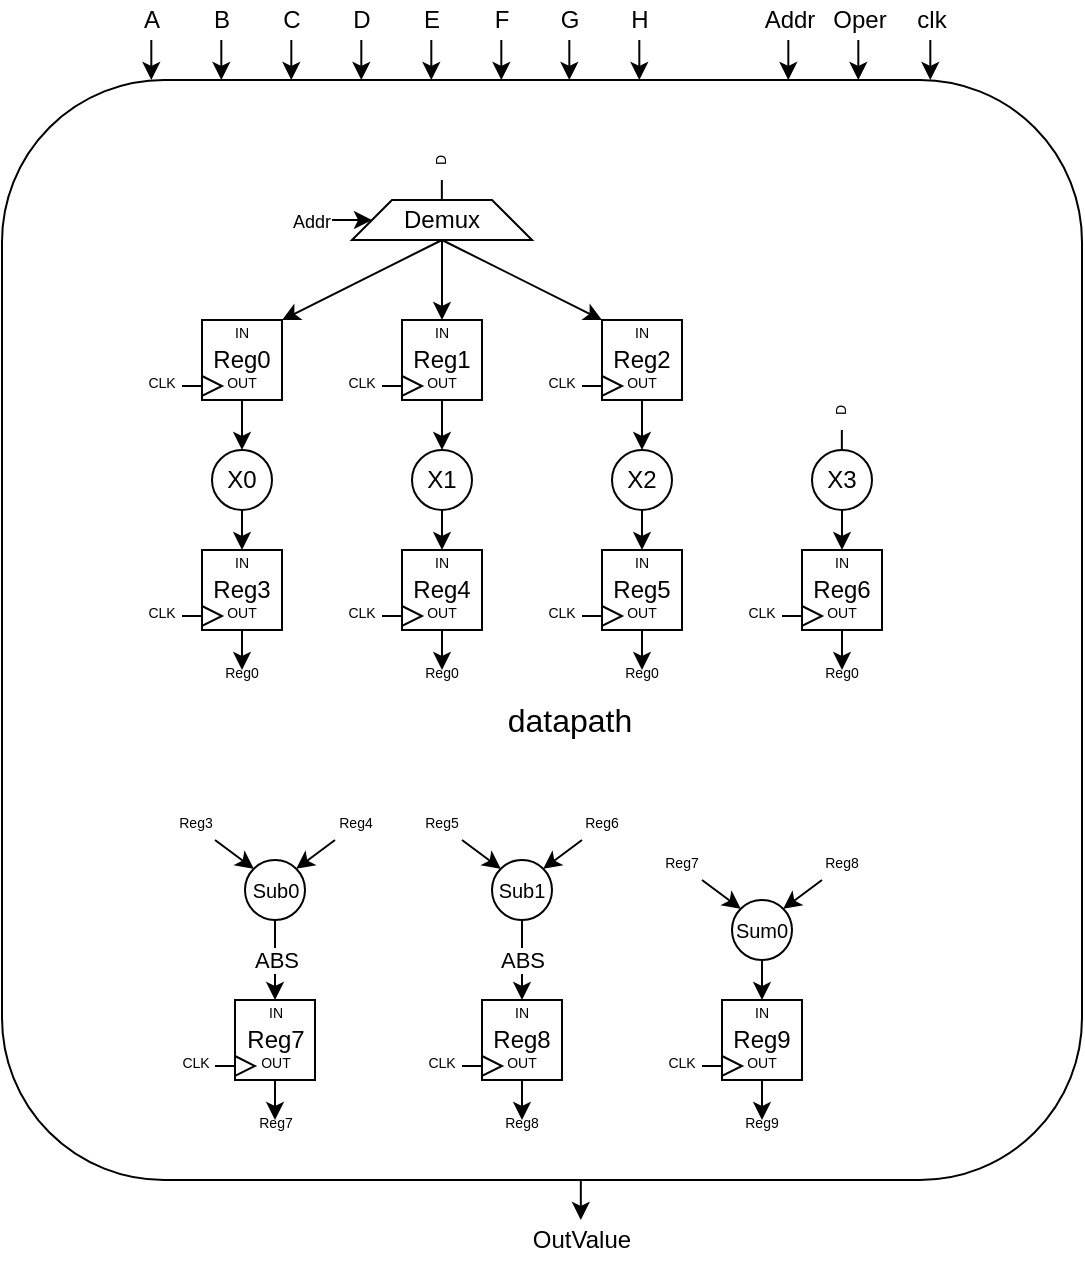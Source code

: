 <mxfile version="13.10.4" type="github"><diagram id="Kmn7hu4umwWdn_K3Q3lb" name="Page-1"><mxGraphModel dx="1312" dy="688" grid="1" gridSize="10" guides="1" tooltips="1" connect="1" arrows="1" fold="1" page="1" pageScale="1" pageWidth="827" pageHeight="1169" math="0" shadow="0"><root><mxCell id="0"/><mxCell id="1" parent="0"/><mxCell id="64BBq6a8_U4nlkFYWC1B-1" value="" style="rounded=1;whiteSpace=wrap;html=1;" vertex="1" parent="1"><mxGeometry x="150" y="150" width="540" height="550" as="geometry"/></mxCell><mxCell id="64BBq6a8_U4nlkFYWC1B-32" value="" style="endArrow=classic;html=1;exitX=0.5;exitY=1;exitDx=0;exitDy=0;" edge="1" parent="1"><mxGeometry width="50" height="50" relative="1" as="geometry"><mxPoint x="224.66" y="130" as="sourcePoint"/><mxPoint x="224.66" y="150" as="targetPoint"/></mxGeometry></mxCell><mxCell id="64BBq6a8_U4nlkFYWC1B-64" value="&lt;font style=&quot;font-size: 10px&quot;&gt;Sub0&lt;/font&gt;" style="ellipse;whiteSpace=wrap;html=1;aspect=fixed;" vertex="1" parent="1"><mxGeometry x="271.5" y="540" width="30" height="30" as="geometry"/></mxCell><mxCell id="64BBq6a8_U4nlkFYWC1B-65" value="" style="endArrow=classic;html=1;entryX=0;entryY=0;entryDx=0;entryDy=0;" edge="1" parent="1" target="64BBq6a8_U4nlkFYWC1B-64"><mxGeometry width="50" height="50" relative="1" as="geometry"><mxPoint x="256.5" y="530" as="sourcePoint"/><mxPoint x="236.5" y="450" as="targetPoint"/></mxGeometry></mxCell><mxCell id="64BBq6a8_U4nlkFYWC1B-66" value="Reg7" style="rounded=0;whiteSpace=wrap;html=1;" vertex="1" parent="1"><mxGeometry x="266.5" y="610" width="40" height="40" as="geometry"/></mxCell><mxCell id="64BBq6a8_U4nlkFYWC1B-67" value="" style="triangle;whiteSpace=wrap;html=1;" vertex="1" parent="1"><mxGeometry x="266.5" y="638" width="10" height="10" as="geometry"/></mxCell><mxCell id="64BBq6a8_U4nlkFYWC1B-68" value="" style="endArrow=none;html=1;entryX=0;entryY=0.5;entryDx=0;entryDy=0;" edge="1" parent="1" target="64BBq6a8_U4nlkFYWC1B-67"><mxGeometry width="50" height="50" relative="1" as="geometry"><mxPoint x="256.5" y="643" as="sourcePoint"/><mxPoint x="196.5" y="493" as="targetPoint"/></mxGeometry></mxCell><mxCell id="64BBq6a8_U4nlkFYWC1B-69" value="&lt;font style=&quot;font-size: 7px&quot;&gt;IN&lt;/font&gt;" style="text;html=1;strokeColor=none;fillColor=none;align=center;verticalAlign=middle;whiteSpace=wrap;rounded=0;" vertex="1" parent="1"><mxGeometry x="266.5" y="610" width="40" height="10" as="geometry"/></mxCell><mxCell id="64BBq6a8_U4nlkFYWC1B-70" value="&lt;font style=&quot;font-size: 7px&quot;&gt;OUT&lt;/font&gt;" style="text;html=1;strokeColor=none;fillColor=none;align=center;verticalAlign=middle;whiteSpace=wrap;rounded=0;" vertex="1" parent="1"><mxGeometry x="266.5" y="640" width="40" as="geometry"/></mxCell><mxCell id="64BBq6a8_U4nlkFYWC1B-71" value="ABS" style="endArrow=classic;html=1;entryX=0.5;entryY=0;entryDx=0;entryDy=0;exitX=0.5;exitY=1;exitDx=0;exitDy=0;" edge="1" parent="1" source="64BBq6a8_U4nlkFYWC1B-64"><mxGeometry width="50" height="50" relative="1" as="geometry"><mxPoint x="286.5" y="590" as="sourcePoint"/><mxPoint x="286.5" y="610" as="targetPoint"/></mxGeometry></mxCell><mxCell id="64BBq6a8_U4nlkFYWC1B-72" value="" style="endArrow=classic;html=1;exitX=0.5;exitY=1;exitDx=0;exitDy=0;" edge="1" parent="1"><mxGeometry width="50" height="50" relative="1" as="geometry"><mxPoint x="286.5" y="650" as="sourcePoint"/><mxPoint x="286.5" y="670" as="targetPoint"/></mxGeometry></mxCell><mxCell id="64BBq6a8_U4nlkFYWC1B-73" value="&lt;font style=&quot;font-size: 7px&quot;&gt;Reg7&lt;/font&gt;" style="text;html=1;strokeColor=none;fillColor=none;align=center;verticalAlign=middle;whiteSpace=wrap;rounded=0;" vertex="1" parent="1"><mxGeometry x="266.5" y="660" width="40" height="20" as="geometry"/></mxCell><mxCell id="64BBq6a8_U4nlkFYWC1B-114" value="&lt;font style=&quot;font-size: 7px&quot;&gt;CLK&lt;/font&gt;" style="text;html=1;strokeColor=none;fillColor=none;align=center;verticalAlign=middle;whiteSpace=wrap;rounded=0;" vertex="1" parent="1"><mxGeometry x="226.5" y="640" width="40" as="geometry"/></mxCell><mxCell id="64BBq6a8_U4nlkFYWC1B-117" value="" style="endArrow=classic;html=1;entryX=1;entryY=0;entryDx=0;entryDy=0;" edge="1" parent="1" target="64BBq6a8_U4nlkFYWC1B-64"><mxGeometry width="50" height="50" relative="1" as="geometry"><mxPoint x="316.5" y="530" as="sourcePoint"/><mxPoint x="361.5" y="530" as="targetPoint"/></mxGeometry></mxCell><mxCell id="64BBq6a8_U4nlkFYWC1B-119" value="A" style="text;html=1;strokeColor=none;fillColor=none;align=center;verticalAlign=middle;whiteSpace=wrap;rounded=0;" vertex="1" parent="1"><mxGeometry x="205" y="110" width="40" height="20" as="geometry"/></mxCell><mxCell id="64BBq6a8_U4nlkFYWC1B-120" value="" style="endArrow=classic;html=1;exitX=0.5;exitY=1;exitDx=0;exitDy=0;" edge="1" parent="1"><mxGeometry width="50" height="50" relative="1" as="geometry"><mxPoint x="259.66" y="130.0" as="sourcePoint"/><mxPoint x="259.66" y="150.0" as="targetPoint"/></mxGeometry></mxCell><mxCell id="64BBq6a8_U4nlkFYWC1B-121" value="B" style="text;html=1;strokeColor=none;fillColor=none;align=center;verticalAlign=middle;whiteSpace=wrap;rounded=0;" vertex="1" parent="1"><mxGeometry x="240" y="110" width="40" height="20" as="geometry"/></mxCell><mxCell id="64BBq6a8_U4nlkFYWC1B-122" value="" style="endArrow=classic;html=1;exitX=0.5;exitY=1;exitDx=0;exitDy=0;" edge="1" parent="1"><mxGeometry width="50" height="50" relative="1" as="geometry"><mxPoint x="294.66" y="130.0" as="sourcePoint"/><mxPoint x="294.66" y="150.0" as="targetPoint"/></mxGeometry></mxCell><mxCell id="64BBq6a8_U4nlkFYWC1B-123" value="C" style="text;html=1;strokeColor=none;fillColor=none;align=center;verticalAlign=middle;whiteSpace=wrap;rounded=0;" vertex="1" parent="1"><mxGeometry x="275" y="110" width="40" height="20" as="geometry"/></mxCell><mxCell id="64BBq6a8_U4nlkFYWC1B-124" value="" style="endArrow=classic;html=1;exitX=0.5;exitY=1;exitDx=0;exitDy=0;" edge="1" parent="1"><mxGeometry width="50" height="50" relative="1" as="geometry"><mxPoint x="329.66" y="130.0" as="sourcePoint"/><mxPoint x="329.66" y="150.0" as="targetPoint"/></mxGeometry></mxCell><mxCell id="64BBq6a8_U4nlkFYWC1B-125" value="D" style="text;html=1;strokeColor=none;fillColor=none;align=center;verticalAlign=middle;whiteSpace=wrap;rounded=0;" vertex="1" parent="1"><mxGeometry x="310" y="110" width="40" height="20" as="geometry"/></mxCell><mxCell id="64BBq6a8_U4nlkFYWC1B-126" value="" style="endArrow=classic;html=1;exitX=0.5;exitY=1;exitDx=0;exitDy=0;" edge="1" parent="1"><mxGeometry width="50" height="50" relative="1" as="geometry"><mxPoint x="364.66" y="130.0" as="sourcePoint"/><mxPoint x="364.66" y="150.0" as="targetPoint"/></mxGeometry></mxCell><mxCell id="64BBq6a8_U4nlkFYWC1B-127" value="E" style="text;html=1;strokeColor=none;fillColor=none;align=center;verticalAlign=middle;whiteSpace=wrap;rounded=0;" vertex="1" parent="1"><mxGeometry x="345" y="110" width="40" height="20" as="geometry"/></mxCell><mxCell id="64BBq6a8_U4nlkFYWC1B-128" value="" style="endArrow=classic;html=1;exitX=0.5;exitY=1;exitDx=0;exitDy=0;" edge="1" parent="1"><mxGeometry width="50" height="50" relative="1" as="geometry"><mxPoint x="399.66" y="130.0" as="sourcePoint"/><mxPoint x="399.66" y="150.0" as="targetPoint"/></mxGeometry></mxCell><mxCell id="64BBq6a8_U4nlkFYWC1B-129" value="F" style="text;html=1;strokeColor=none;fillColor=none;align=center;verticalAlign=middle;whiteSpace=wrap;rounded=0;" vertex="1" parent="1"><mxGeometry x="380" y="110" width="40" height="20" as="geometry"/></mxCell><mxCell id="64BBq6a8_U4nlkFYWC1B-130" value="" style="endArrow=classic;html=1;exitX=0.5;exitY=1;exitDx=0;exitDy=0;" edge="1" parent="1"><mxGeometry width="50" height="50" relative="1" as="geometry"><mxPoint x="543.16" y="130.0" as="sourcePoint"/><mxPoint x="543.16" y="150.0" as="targetPoint"/></mxGeometry></mxCell><mxCell id="64BBq6a8_U4nlkFYWC1B-131" value="Addr" style="text;html=1;strokeColor=none;fillColor=none;align=center;verticalAlign=middle;whiteSpace=wrap;rounded=0;" vertex="1" parent="1"><mxGeometry x="523.5" y="110" width="40" height="20" as="geometry"/></mxCell><mxCell id="64BBq6a8_U4nlkFYWC1B-132" value="" style="endArrow=classic;html=1;exitX=0.5;exitY=1;exitDx=0;exitDy=0;" edge="1" parent="1"><mxGeometry width="50" height="50" relative="1" as="geometry"><mxPoint x="578.16" y="130.0" as="sourcePoint"/><mxPoint x="578.16" y="150.0" as="targetPoint"/></mxGeometry></mxCell><mxCell id="64BBq6a8_U4nlkFYWC1B-133" value="Oper" style="text;html=1;strokeColor=none;fillColor=none;align=center;verticalAlign=middle;whiteSpace=wrap;rounded=0;" vertex="1" parent="1"><mxGeometry x="558.5" y="110" width="40" height="20" as="geometry"/></mxCell><mxCell id="64BBq6a8_U4nlkFYWC1B-134" value="" style="endArrow=classic;html=1;exitX=0.5;exitY=1;exitDx=0;exitDy=0;" edge="1" parent="1"><mxGeometry width="50" height="50" relative="1" as="geometry"><mxPoint x="614.16" y="130.0" as="sourcePoint"/><mxPoint x="614.16" y="150.0" as="targetPoint"/></mxGeometry></mxCell><mxCell id="64BBq6a8_U4nlkFYWC1B-135" value="clk" style="text;html=1;strokeColor=none;fillColor=none;align=center;verticalAlign=middle;whiteSpace=wrap;rounded=0;" vertex="1" parent="1"><mxGeometry x="594.5" y="110" width="40" height="20" as="geometry"/></mxCell><mxCell id="64BBq6a8_U4nlkFYWC1B-137" value="&lt;font style=&quot;font-size: 16px&quot;&gt;datapath&lt;/font&gt;" style="text;html=1;strokeColor=none;fillColor=none;align=center;verticalAlign=middle;whiteSpace=wrap;rounded=0;" vertex="1" parent="1"><mxGeometry x="414" y="460" width="40" height="20" as="geometry"/></mxCell><mxCell id="64BBq6a8_U4nlkFYWC1B-139" value="&lt;font style=&quot;font-size: 7px&quot;&gt;Reg3&lt;/font&gt;" style="text;html=1;strokeColor=none;fillColor=none;align=center;verticalAlign=middle;whiteSpace=wrap;rounded=0;rotation=0;" vertex="1" parent="1"><mxGeometry x="226.5" y="510" width="40" height="20" as="geometry"/></mxCell><mxCell id="64BBq6a8_U4nlkFYWC1B-140" value="&lt;font style=&quot;font-size: 7px&quot;&gt;Reg4&lt;/font&gt;" style="text;html=1;strokeColor=none;fillColor=none;align=center;verticalAlign=middle;whiteSpace=wrap;rounded=0;rotation=0;" vertex="1" parent="1"><mxGeometry x="306.5" y="510" width="40" height="20" as="geometry"/></mxCell><mxCell id="64BBq6a8_U4nlkFYWC1B-141" value="" style="endArrow=classic;html=1;exitX=0.5;exitY=1;exitDx=0;exitDy=0;" edge="1" parent="1"><mxGeometry width="50" height="50" relative="1" as="geometry"><mxPoint x="433.66" y="130" as="sourcePoint"/><mxPoint x="433.66" y="150" as="targetPoint"/></mxGeometry></mxCell><mxCell id="64BBq6a8_U4nlkFYWC1B-142" value="G" style="text;html=1;strokeColor=none;fillColor=none;align=center;verticalAlign=middle;whiteSpace=wrap;rounded=0;" vertex="1" parent="1"><mxGeometry x="414" y="110" width="40" height="20" as="geometry"/></mxCell><mxCell id="64BBq6a8_U4nlkFYWC1B-143" value="" style="endArrow=classic;html=1;exitX=0.5;exitY=1;exitDx=0;exitDy=0;" edge="1" parent="1"><mxGeometry width="50" height="50" relative="1" as="geometry"><mxPoint x="468.66" y="130" as="sourcePoint"/><mxPoint x="468.66" y="150" as="targetPoint"/></mxGeometry></mxCell><mxCell id="64BBq6a8_U4nlkFYWC1B-144" value="H" style="text;html=1;strokeColor=none;fillColor=none;align=center;verticalAlign=middle;whiteSpace=wrap;rounded=0;" vertex="1" parent="1"><mxGeometry x="449" y="110" width="40" height="20" as="geometry"/></mxCell><mxCell id="64BBq6a8_U4nlkFYWC1B-548" value="" style="endArrow=classic;html=1;exitX=0.5;exitY=1;exitDx=0;exitDy=0;" edge="1" parent="1"><mxGeometry width="50" height="50" relative="1" as="geometry"><mxPoint x="439.41" y="700" as="sourcePoint"/><mxPoint x="439.41" y="720" as="targetPoint"/></mxGeometry></mxCell><mxCell id="64BBq6a8_U4nlkFYWC1B-549" value="OutValue" style="text;html=1;strokeColor=none;fillColor=none;align=center;verticalAlign=middle;whiteSpace=wrap;rounded=0;" vertex="1" parent="1"><mxGeometry x="420" y="720" width="40" height="20" as="geometry"/></mxCell><mxCell id="64BBq6a8_U4nlkFYWC1B-625" value="X2" style="ellipse;whiteSpace=wrap;html=1;aspect=fixed;" vertex="1" parent="1"><mxGeometry x="455" y="335" width="30" height="30" as="geometry"/></mxCell><mxCell id="64BBq6a8_U4nlkFYWC1B-626" value="Reg5" style="rounded=0;whiteSpace=wrap;html=1;" vertex="1" parent="1"><mxGeometry x="450" y="385" width="40" height="40" as="geometry"/></mxCell><mxCell id="64BBq6a8_U4nlkFYWC1B-627" value="" style="triangle;whiteSpace=wrap;html=1;" vertex="1" parent="1"><mxGeometry x="450" y="413" width="10" height="10" as="geometry"/></mxCell><mxCell id="64BBq6a8_U4nlkFYWC1B-628" value="" style="endArrow=none;html=1;entryX=0;entryY=0.5;entryDx=0;entryDy=0;" edge="1" parent="1" target="64BBq6a8_U4nlkFYWC1B-627"><mxGeometry width="50" height="50" relative="1" as="geometry"><mxPoint x="440" y="418.0" as="sourcePoint"/><mxPoint x="380" y="268" as="targetPoint"/></mxGeometry></mxCell><mxCell id="64BBq6a8_U4nlkFYWC1B-629" value="&lt;font style=&quot;font-size: 7px&quot;&gt;IN&lt;/font&gt;" style="text;html=1;strokeColor=none;fillColor=none;align=center;verticalAlign=middle;whiteSpace=wrap;rounded=0;" vertex="1" parent="1"><mxGeometry x="450" y="385" width="40" height="10" as="geometry"/></mxCell><mxCell id="64BBq6a8_U4nlkFYWC1B-630" value="&lt;font style=&quot;font-size: 7px&quot;&gt;OUT&lt;/font&gt;" style="text;html=1;strokeColor=none;fillColor=none;align=center;verticalAlign=middle;whiteSpace=wrap;rounded=0;" vertex="1" parent="1"><mxGeometry x="450" y="415" width="40" as="geometry"/></mxCell><mxCell id="64BBq6a8_U4nlkFYWC1B-631" value="" style="endArrow=classic;html=1;entryX=0.5;entryY=0;entryDx=0;entryDy=0;" edge="1" parent="1"><mxGeometry width="50" height="50" relative="1" as="geometry"><mxPoint x="470" y="365" as="sourcePoint"/><mxPoint x="470" y="385" as="targetPoint"/></mxGeometry></mxCell><mxCell id="64BBq6a8_U4nlkFYWC1B-632" value="" style="endArrow=classic;html=1;exitX=0.5;exitY=1;exitDx=0;exitDy=0;" edge="1" parent="1"><mxGeometry width="50" height="50" relative="1" as="geometry"><mxPoint x="470" y="425" as="sourcePoint"/><mxPoint x="470" y="445" as="targetPoint"/></mxGeometry></mxCell><mxCell id="64BBq6a8_U4nlkFYWC1B-633" value="&lt;font style=&quot;font-size: 7px&quot;&gt;Reg0&lt;/font&gt;" style="text;html=1;strokeColor=none;fillColor=none;align=center;verticalAlign=middle;whiteSpace=wrap;rounded=0;" vertex="1" parent="1"><mxGeometry x="450" y="435" width="40" height="20" as="geometry"/></mxCell><mxCell id="64BBq6a8_U4nlkFYWC1B-634" value="&lt;font style=&quot;font-size: 7px&quot;&gt;CLK&lt;/font&gt;" style="text;html=1;strokeColor=none;fillColor=none;align=center;verticalAlign=middle;whiteSpace=wrap;rounded=0;" vertex="1" parent="1"><mxGeometry x="410" y="415" width="40" as="geometry"/></mxCell><mxCell id="64BBq6a8_U4nlkFYWC1B-635" value="Reg2" style="rounded=0;whiteSpace=wrap;html=1;" vertex="1" parent="1"><mxGeometry x="450" y="270" width="40" height="40" as="geometry"/></mxCell><mxCell id="64BBq6a8_U4nlkFYWC1B-636" value="" style="triangle;whiteSpace=wrap;html=1;" vertex="1" parent="1"><mxGeometry x="450" y="298" width="10" height="10" as="geometry"/></mxCell><mxCell id="64BBq6a8_U4nlkFYWC1B-637" value="" style="endArrow=none;html=1;entryX=0;entryY=0.5;entryDx=0;entryDy=0;" edge="1" parent="1" target="64BBq6a8_U4nlkFYWC1B-636"><mxGeometry width="50" height="50" relative="1" as="geometry"><mxPoint x="440" y="303.0" as="sourcePoint"/><mxPoint x="380" y="153" as="targetPoint"/></mxGeometry></mxCell><mxCell id="64BBq6a8_U4nlkFYWC1B-638" value="&lt;font style=&quot;font-size: 7px&quot;&gt;IN&lt;/font&gt;" style="text;html=1;strokeColor=none;fillColor=none;align=center;verticalAlign=middle;whiteSpace=wrap;rounded=0;" vertex="1" parent="1"><mxGeometry x="450" y="270" width="40" height="10" as="geometry"/></mxCell><mxCell id="64BBq6a8_U4nlkFYWC1B-639" value="&lt;font style=&quot;font-size: 7px&quot;&gt;OUT&lt;/font&gt;" style="text;html=1;strokeColor=none;fillColor=none;align=center;verticalAlign=middle;whiteSpace=wrap;rounded=0;" vertex="1" parent="1"><mxGeometry x="450" y="300" width="40" as="geometry"/></mxCell><mxCell id="64BBq6a8_U4nlkFYWC1B-640" value="&lt;font style=&quot;font-size: 7px&quot;&gt;CLK&lt;/font&gt;" style="text;html=1;strokeColor=none;fillColor=none;align=center;verticalAlign=middle;whiteSpace=wrap;rounded=0;" vertex="1" parent="1"><mxGeometry x="410" y="300" width="40" as="geometry"/></mxCell><mxCell id="64BBq6a8_U4nlkFYWC1B-641" value="" style="endArrow=classic;html=1;exitX=0.5;exitY=1;exitDx=0;exitDy=0;entryX=0.5;entryY=0;entryDx=0;entryDy=0;" edge="1" parent="1" source="64BBq6a8_U4nlkFYWC1B-635" target="64BBq6a8_U4nlkFYWC1B-625"><mxGeometry width="50" height="50" relative="1" as="geometry"><mxPoint x="475.23" y="305" as="sourcePoint"/><mxPoint x="471.5" y="315" as="targetPoint"/></mxGeometry></mxCell><mxCell id="64BBq6a8_U4nlkFYWC1B-642" value="" style="group" vertex="1" connectable="0" parent="1"><mxGeometry x="285" y="170" width="130" height="60" as="geometry"/></mxCell><mxCell id="64BBq6a8_U4nlkFYWC1B-643" value="" style="shape=trapezoid;perimeter=trapezoidPerimeter;whiteSpace=wrap;html=1;fixedSize=1;rotation=0;" vertex="1" parent="64BBq6a8_U4nlkFYWC1B-642"><mxGeometry x="40" y="40" width="90" height="20" as="geometry"/></mxCell><mxCell id="64BBq6a8_U4nlkFYWC1B-644" value="" style="endArrow=none;html=1;" edge="1" parent="64BBq6a8_U4nlkFYWC1B-642"><mxGeometry width="50" height="50" relative="1" as="geometry"><mxPoint x="84.93" y="40" as="sourcePoint"/><mxPoint x="84.93" y="30" as="targetPoint"/><Array as="points"><mxPoint x="84.93" y="30"/></Array></mxGeometry></mxCell><mxCell id="64BBq6a8_U4nlkFYWC1B-645" value="&lt;font style=&quot;font-size: 7px&quot;&gt;D&lt;/font&gt;" style="text;html=1;strokeColor=none;fillColor=none;align=center;verticalAlign=middle;whiteSpace=wrap;rounded=0;rotation=-90;" vertex="1" parent="64BBq6a8_U4nlkFYWC1B-642"><mxGeometry x="63" y="10" width="40" height="20" as="geometry"/></mxCell><mxCell id="64BBq6a8_U4nlkFYWC1B-646" value="" style="endArrow=classic;html=1;entryX=0;entryY=0.5;entryDx=0;entryDy=0;" edge="1" parent="64BBq6a8_U4nlkFYWC1B-642" target="64BBq6a8_U4nlkFYWC1B-643"><mxGeometry width="50" height="50" relative="1" as="geometry"><mxPoint x="30" y="50" as="sourcePoint"/><mxPoint x="110" y="20" as="targetPoint"/></mxGeometry></mxCell><mxCell id="64BBq6a8_U4nlkFYWC1B-647" value="&lt;font style=&quot;font-size: 9px&quot;&gt;Addr&lt;/font&gt;" style="text;html=1;strokeColor=none;fillColor=none;align=center;verticalAlign=middle;whiteSpace=wrap;rounded=0;" vertex="1" parent="64BBq6a8_U4nlkFYWC1B-642"><mxGeometry y="40" width="40" height="20" as="geometry"/></mxCell><mxCell id="64BBq6a8_U4nlkFYWC1B-648" value="Demux" style="text;html=1;strokeColor=none;fillColor=none;align=center;verticalAlign=middle;whiteSpace=wrap;rounded=0;" vertex="1" parent="64BBq6a8_U4nlkFYWC1B-642"><mxGeometry x="65" y="40" width="40" height="20" as="geometry"/></mxCell><mxCell id="64BBq6a8_U4nlkFYWC1B-649" value="" style="endArrow=classic;html=1;exitX=0.5;exitY=1;exitDx=0;exitDy=0;entryX=1;entryY=0;entryDx=0;entryDy=0;" edge="1" parent="1" source="64BBq6a8_U4nlkFYWC1B-643" target="64BBq6a8_U4nlkFYWC1B-682"><mxGeometry width="50" height="50" relative="1" as="geometry"><mxPoint x="435" y="280" as="sourcePoint"/><mxPoint x="197.5" y="285.0" as="targetPoint"/></mxGeometry></mxCell><mxCell id="64BBq6a8_U4nlkFYWC1B-650" value="" style="endArrow=classic;html=1;exitX=0.5;exitY=1;exitDx=0;exitDy=0;entryX=0.5;entryY=0;entryDx=0;entryDy=0;" edge="1" parent="1" source="64BBq6a8_U4nlkFYWC1B-648" target="64BBq6a8_U4nlkFYWC1B-665"><mxGeometry width="50" height="50" relative="1" as="geometry"><mxPoint x="435" y="360" as="sourcePoint"/><mxPoint x="332.5" y="285.0" as="targetPoint"/></mxGeometry></mxCell><mxCell id="64BBq6a8_U4nlkFYWC1B-651" value="" style="endArrow=classic;html=1;exitX=0.5;exitY=1;exitDx=0;exitDy=0;entryX=0;entryY=0;entryDx=0;entryDy=0;" edge="1" parent="1" source="64BBq6a8_U4nlkFYWC1B-648" target="64BBq6a8_U4nlkFYWC1B-638"><mxGeometry width="50" height="50" relative="1" as="geometry"><mxPoint x="390" y="240" as="sourcePoint"/><mxPoint x="417.5" y="295" as="targetPoint"/></mxGeometry></mxCell><mxCell id="64BBq6a8_U4nlkFYWC1B-652" value="X1" style="ellipse;whiteSpace=wrap;html=1;aspect=fixed;" vertex="1" parent="1"><mxGeometry x="355" y="335" width="30" height="30" as="geometry"/></mxCell><mxCell id="64BBq6a8_U4nlkFYWC1B-653" value="Reg4" style="rounded=0;whiteSpace=wrap;html=1;" vertex="1" parent="1"><mxGeometry x="350" y="385" width="40" height="40" as="geometry"/></mxCell><mxCell id="64BBq6a8_U4nlkFYWC1B-654" value="" style="triangle;whiteSpace=wrap;html=1;" vertex="1" parent="1"><mxGeometry x="350" y="413" width="10" height="10" as="geometry"/></mxCell><mxCell id="64BBq6a8_U4nlkFYWC1B-655" value="" style="endArrow=none;html=1;entryX=0;entryY=0.5;entryDx=0;entryDy=0;" edge="1" parent="1" target="64BBq6a8_U4nlkFYWC1B-654"><mxGeometry width="50" height="50" relative="1" as="geometry"><mxPoint x="340" y="418.0" as="sourcePoint"/><mxPoint x="280" y="268" as="targetPoint"/></mxGeometry></mxCell><mxCell id="64BBq6a8_U4nlkFYWC1B-656" value="&lt;font style=&quot;font-size: 7px&quot;&gt;IN&lt;/font&gt;" style="text;html=1;strokeColor=none;fillColor=none;align=center;verticalAlign=middle;whiteSpace=wrap;rounded=0;" vertex="1" parent="1"><mxGeometry x="350" y="385" width="40" height="10" as="geometry"/></mxCell><mxCell id="64BBq6a8_U4nlkFYWC1B-657" value="&lt;font style=&quot;font-size: 7px&quot;&gt;OUT&lt;/font&gt;" style="text;html=1;strokeColor=none;fillColor=none;align=center;verticalAlign=middle;whiteSpace=wrap;rounded=0;" vertex="1" parent="1"><mxGeometry x="350" y="415" width="40" as="geometry"/></mxCell><mxCell id="64BBq6a8_U4nlkFYWC1B-658" value="" style="endArrow=classic;html=1;entryX=0.5;entryY=0;entryDx=0;entryDy=0;" edge="1" parent="1"><mxGeometry width="50" height="50" relative="1" as="geometry"><mxPoint x="370" y="365.0" as="sourcePoint"/><mxPoint x="370" y="385.0" as="targetPoint"/></mxGeometry></mxCell><mxCell id="64BBq6a8_U4nlkFYWC1B-659" value="" style="endArrow=classic;html=1;exitX=0.5;exitY=1;exitDx=0;exitDy=0;" edge="1" parent="1"><mxGeometry width="50" height="50" relative="1" as="geometry"><mxPoint x="370" y="425" as="sourcePoint"/><mxPoint x="370" y="445" as="targetPoint"/></mxGeometry></mxCell><mxCell id="64BBq6a8_U4nlkFYWC1B-660" value="&lt;font style=&quot;font-size: 7px&quot;&gt;Reg0&lt;/font&gt;" style="text;html=1;strokeColor=none;fillColor=none;align=center;verticalAlign=middle;whiteSpace=wrap;rounded=0;" vertex="1" parent="1"><mxGeometry x="350" y="435" width="40" height="20" as="geometry"/></mxCell><mxCell id="64BBq6a8_U4nlkFYWC1B-661" value="&lt;font style=&quot;font-size: 7px&quot;&gt;CLK&lt;/font&gt;" style="text;html=1;strokeColor=none;fillColor=none;align=center;verticalAlign=middle;whiteSpace=wrap;rounded=0;" vertex="1" parent="1"><mxGeometry x="310" y="415" width="40" as="geometry"/></mxCell><mxCell id="64BBq6a8_U4nlkFYWC1B-662" value="Reg1" style="rounded=0;whiteSpace=wrap;html=1;" vertex="1" parent="1"><mxGeometry x="350" y="270" width="40" height="40" as="geometry"/></mxCell><mxCell id="64BBq6a8_U4nlkFYWC1B-663" value="" style="triangle;whiteSpace=wrap;html=1;" vertex="1" parent="1"><mxGeometry x="350" y="298" width="10" height="10" as="geometry"/></mxCell><mxCell id="64BBq6a8_U4nlkFYWC1B-664" value="" style="endArrow=none;html=1;entryX=0;entryY=0.5;entryDx=0;entryDy=0;" edge="1" parent="1" target="64BBq6a8_U4nlkFYWC1B-663"><mxGeometry width="50" height="50" relative="1" as="geometry"><mxPoint x="340" y="303.0" as="sourcePoint"/><mxPoint x="280" y="153" as="targetPoint"/></mxGeometry></mxCell><mxCell id="64BBq6a8_U4nlkFYWC1B-665" value="&lt;font style=&quot;font-size: 7px&quot;&gt;IN&lt;/font&gt;" style="text;html=1;strokeColor=none;fillColor=none;align=center;verticalAlign=middle;whiteSpace=wrap;rounded=0;" vertex="1" parent="1"><mxGeometry x="350" y="270" width="40" height="10" as="geometry"/></mxCell><mxCell id="64BBq6a8_U4nlkFYWC1B-666" value="&lt;font style=&quot;font-size: 7px&quot;&gt;OUT&lt;/font&gt;" style="text;html=1;strokeColor=none;fillColor=none;align=center;verticalAlign=middle;whiteSpace=wrap;rounded=0;" vertex="1" parent="1"><mxGeometry x="350" y="300" width="40" as="geometry"/></mxCell><mxCell id="64BBq6a8_U4nlkFYWC1B-667" value="&lt;font style=&quot;font-size: 7px&quot;&gt;CLK&lt;/font&gt;" style="text;html=1;strokeColor=none;fillColor=none;align=center;verticalAlign=middle;whiteSpace=wrap;rounded=0;" vertex="1" parent="1"><mxGeometry x="310" y="300" width="40" as="geometry"/></mxCell><mxCell id="64BBq6a8_U4nlkFYWC1B-668" value="" style="endArrow=classic;html=1;exitX=0.5;exitY=1;exitDx=0;exitDy=0;entryX=0.5;entryY=0;entryDx=0;entryDy=0;" edge="1" parent="1" source="64BBq6a8_U4nlkFYWC1B-662" target="64BBq6a8_U4nlkFYWC1B-652"><mxGeometry width="50" height="50" relative="1" as="geometry"><mxPoint x="375.23" y="305" as="sourcePoint"/><mxPoint x="371.5" y="315" as="targetPoint"/></mxGeometry></mxCell><mxCell id="64BBq6a8_U4nlkFYWC1B-669" value="X0" style="ellipse;whiteSpace=wrap;html=1;aspect=fixed;" vertex="1" parent="1"><mxGeometry x="255" y="335" width="30" height="30" as="geometry"/></mxCell><mxCell id="64BBq6a8_U4nlkFYWC1B-670" value="Reg3" style="rounded=0;whiteSpace=wrap;html=1;" vertex="1" parent="1"><mxGeometry x="250" y="385" width="40" height="40" as="geometry"/></mxCell><mxCell id="64BBq6a8_U4nlkFYWC1B-671" value="" style="triangle;whiteSpace=wrap;html=1;" vertex="1" parent="1"><mxGeometry x="250" y="413" width="10" height="10" as="geometry"/></mxCell><mxCell id="64BBq6a8_U4nlkFYWC1B-672" value="" style="endArrow=none;html=1;entryX=0;entryY=0.5;entryDx=0;entryDy=0;" edge="1" parent="1" target="64BBq6a8_U4nlkFYWC1B-671"><mxGeometry width="50" height="50" relative="1" as="geometry"><mxPoint x="240" y="418.0" as="sourcePoint"/><mxPoint x="180" y="268" as="targetPoint"/></mxGeometry></mxCell><mxCell id="64BBq6a8_U4nlkFYWC1B-673" value="&lt;font style=&quot;font-size: 7px&quot;&gt;IN&lt;/font&gt;" style="text;html=1;strokeColor=none;fillColor=none;align=center;verticalAlign=middle;whiteSpace=wrap;rounded=0;" vertex="1" parent="1"><mxGeometry x="250" y="385" width="40" height="10" as="geometry"/></mxCell><mxCell id="64BBq6a8_U4nlkFYWC1B-674" value="&lt;font style=&quot;font-size: 7px&quot;&gt;OUT&lt;/font&gt;" style="text;html=1;strokeColor=none;fillColor=none;align=center;verticalAlign=middle;whiteSpace=wrap;rounded=0;" vertex="1" parent="1"><mxGeometry x="250" y="415" width="40" as="geometry"/></mxCell><mxCell id="64BBq6a8_U4nlkFYWC1B-675" value="" style="endArrow=classic;html=1;entryX=0.5;entryY=0;entryDx=0;entryDy=0;" edge="1" parent="1"><mxGeometry width="50" height="50" relative="1" as="geometry"><mxPoint x="270" y="365.0" as="sourcePoint"/><mxPoint x="270" y="385.0" as="targetPoint"/></mxGeometry></mxCell><mxCell id="64BBq6a8_U4nlkFYWC1B-676" value="" style="endArrow=classic;html=1;exitX=0.5;exitY=1;exitDx=0;exitDy=0;" edge="1" parent="1"><mxGeometry width="50" height="50" relative="1" as="geometry"><mxPoint x="270" y="425" as="sourcePoint"/><mxPoint x="270" y="445" as="targetPoint"/></mxGeometry></mxCell><mxCell id="64BBq6a8_U4nlkFYWC1B-677" value="&lt;font style=&quot;font-size: 7px&quot;&gt;Reg0&lt;/font&gt;" style="text;html=1;strokeColor=none;fillColor=none;align=center;verticalAlign=middle;whiteSpace=wrap;rounded=0;" vertex="1" parent="1"><mxGeometry x="250" y="435" width="40" height="20" as="geometry"/></mxCell><mxCell id="64BBq6a8_U4nlkFYWC1B-678" value="&lt;font style=&quot;font-size: 7px&quot;&gt;CLK&lt;/font&gt;" style="text;html=1;strokeColor=none;fillColor=none;align=center;verticalAlign=middle;whiteSpace=wrap;rounded=0;" vertex="1" parent="1"><mxGeometry x="210" y="415" width="40" as="geometry"/></mxCell><mxCell id="64BBq6a8_U4nlkFYWC1B-679" value="Reg0" style="rounded=0;whiteSpace=wrap;html=1;" vertex="1" parent="1"><mxGeometry x="250" y="270" width="40" height="40" as="geometry"/></mxCell><mxCell id="64BBq6a8_U4nlkFYWC1B-680" value="" style="triangle;whiteSpace=wrap;html=1;" vertex="1" parent="1"><mxGeometry x="250" y="298" width="10" height="10" as="geometry"/></mxCell><mxCell id="64BBq6a8_U4nlkFYWC1B-681" value="" style="endArrow=none;html=1;entryX=0;entryY=0.5;entryDx=0;entryDy=0;" edge="1" parent="1" target="64BBq6a8_U4nlkFYWC1B-680"><mxGeometry width="50" height="50" relative="1" as="geometry"><mxPoint x="240" y="303.0" as="sourcePoint"/><mxPoint x="180" y="153" as="targetPoint"/></mxGeometry></mxCell><mxCell id="64BBq6a8_U4nlkFYWC1B-682" value="&lt;font style=&quot;font-size: 7px&quot;&gt;IN&lt;/font&gt;" style="text;html=1;strokeColor=none;fillColor=none;align=center;verticalAlign=middle;whiteSpace=wrap;rounded=0;" vertex="1" parent="1"><mxGeometry x="250" y="270" width="40" height="10" as="geometry"/></mxCell><mxCell id="64BBq6a8_U4nlkFYWC1B-683" value="&lt;font style=&quot;font-size: 7px&quot;&gt;OUT&lt;/font&gt;" style="text;html=1;strokeColor=none;fillColor=none;align=center;verticalAlign=middle;whiteSpace=wrap;rounded=0;" vertex="1" parent="1"><mxGeometry x="250" y="300" width="40" as="geometry"/></mxCell><mxCell id="64BBq6a8_U4nlkFYWC1B-684" value="&lt;font style=&quot;font-size: 7px&quot;&gt;CLK&lt;/font&gt;" style="text;html=1;strokeColor=none;fillColor=none;align=center;verticalAlign=middle;whiteSpace=wrap;rounded=0;" vertex="1" parent="1"><mxGeometry x="210" y="300" width="40" as="geometry"/></mxCell><mxCell id="64BBq6a8_U4nlkFYWC1B-685" value="" style="endArrow=classic;html=1;exitX=0.5;exitY=1;exitDx=0;exitDy=0;entryX=0.5;entryY=0;entryDx=0;entryDy=0;" edge="1" parent="1" source="64BBq6a8_U4nlkFYWC1B-679" target="64BBq6a8_U4nlkFYWC1B-669"><mxGeometry width="50" height="50" relative="1" as="geometry"><mxPoint x="275.23" y="305" as="sourcePoint"/><mxPoint x="271.5" y="315" as="targetPoint"/></mxGeometry></mxCell><mxCell id="64BBq6a8_U4nlkFYWC1B-686" value="X3" style="ellipse;whiteSpace=wrap;html=1;aspect=fixed;" vertex="1" parent="1"><mxGeometry x="555" y="335" width="30" height="30" as="geometry"/></mxCell><mxCell id="64BBq6a8_U4nlkFYWC1B-687" value="Reg6" style="rounded=0;whiteSpace=wrap;html=1;" vertex="1" parent="1"><mxGeometry x="550" y="385" width="40" height="40" as="geometry"/></mxCell><mxCell id="64BBq6a8_U4nlkFYWC1B-688" value="" style="triangle;whiteSpace=wrap;html=1;" vertex="1" parent="1"><mxGeometry x="550" y="413" width="10" height="10" as="geometry"/></mxCell><mxCell id="64BBq6a8_U4nlkFYWC1B-689" value="" style="endArrow=none;html=1;entryX=0;entryY=0.5;entryDx=0;entryDy=0;" edge="1" parent="1" target="64BBq6a8_U4nlkFYWC1B-688"><mxGeometry width="50" height="50" relative="1" as="geometry"><mxPoint x="540" y="418.0" as="sourcePoint"/><mxPoint x="480" y="268" as="targetPoint"/></mxGeometry></mxCell><mxCell id="64BBq6a8_U4nlkFYWC1B-690" value="&lt;font style=&quot;font-size: 7px&quot;&gt;IN&lt;/font&gt;" style="text;html=1;strokeColor=none;fillColor=none;align=center;verticalAlign=middle;whiteSpace=wrap;rounded=0;" vertex="1" parent="1"><mxGeometry x="550" y="385" width="40" height="10" as="geometry"/></mxCell><mxCell id="64BBq6a8_U4nlkFYWC1B-691" value="&lt;font style=&quot;font-size: 7px&quot;&gt;OUT&lt;/font&gt;" style="text;html=1;strokeColor=none;fillColor=none;align=center;verticalAlign=middle;whiteSpace=wrap;rounded=0;" vertex="1" parent="1"><mxGeometry x="550" y="415" width="40" as="geometry"/></mxCell><mxCell id="64BBq6a8_U4nlkFYWC1B-692" value="" style="endArrow=classic;html=1;entryX=0.5;entryY=0;entryDx=0;entryDy=0;" edge="1" parent="1"><mxGeometry width="50" height="50" relative="1" as="geometry"><mxPoint x="570" y="365.0" as="sourcePoint"/><mxPoint x="570" y="385.0" as="targetPoint"/></mxGeometry></mxCell><mxCell id="64BBq6a8_U4nlkFYWC1B-693" value="" style="endArrow=classic;html=1;exitX=0.5;exitY=1;exitDx=0;exitDy=0;" edge="1" parent="1"><mxGeometry width="50" height="50" relative="1" as="geometry"><mxPoint x="570" y="425" as="sourcePoint"/><mxPoint x="570" y="445" as="targetPoint"/></mxGeometry></mxCell><mxCell id="64BBq6a8_U4nlkFYWC1B-694" value="&lt;font style=&quot;font-size: 7px&quot;&gt;Reg0&lt;/font&gt;" style="text;html=1;strokeColor=none;fillColor=none;align=center;verticalAlign=middle;whiteSpace=wrap;rounded=0;" vertex="1" parent="1"><mxGeometry x="550" y="435" width="40" height="20" as="geometry"/></mxCell><mxCell id="64BBq6a8_U4nlkFYWC1B-695" value="&lt;font style=&quot;font-size: 7px&quot;&gt;CLK&lt;/font&gt;" style="text;html=1;strokeColor=none;fillColor=none;align=center;verticalAlign=middle;whiteSpace=wrap;rounded=0;" vertex="1" parent="1"><mxGeometry x="510" y="415" width="40" as="geometry"/></mxCell><mxCell id="64BBq6a8_U4nlkFYWC1B-696" value="" style="endArrow=none;html=1;" edge="1" parent="1"><mxGeometry width="50" height="50" relative="1" as="geometry"><mxPoint x="569.93" y="335" as="sourcePoint"/><mxPoint x="569.93" y="325" as="targetPoint"/><Array as="points"><mxPoint x="569.93" y="325"/></Array></mxGeometry></mxCell><mxCell id="64BBq6a8_U4nlkFYWC1B-697" value="&lt;font style=&quot;font-size: 7px&quot;&gt;D&lt;/font&gt;" style="text;html=1;strokeColor=none;fillColor=none;align=center;verticalAlign=middle;whiteSpace=wrap;rounded=0;rotation=-90;" vertex="1" parent="1"><mxGeometry x="548" y="305" width="40" height="20" as="geometry"/></mxCell><mxCell id="64BBq6a8_U4nlkFYWC1B-698" value="&lt;font style=&quot;font-size: 10px&quot;&gt;Sub1&lt;/font&gt;" style="ellipse;whiteSpace=wrap;html=1;aspect=fixed;" vertex="1" parent="1"><mxGeometry x="395" y="540" width="30" height="30" as="geometry"/></mxCell><mxCell id="64BBq6a8_U4nlkFYWC1B-699" value="" style="endArrow=classic;html=1;entryX=0;entryY=0;entryDx=0;entryDy=0;" edge="1" parent="1" target="64BBq6a8_U4nlkFYWC1B-698"><mxGeometry width="50" height="50" relative="1" as="geometry"><mxPoint x="380" y="530" as="sourcePoint"/><mxPoint x="360" y="450" as="targetPoint"/></mxGeometry></mxCell><mxCell id="64BBq6a8_U4nlkFYWC1B-700" value="Reg8" style="rounded=0;whiteSpace=wrap;html=1;" vertex="1" parent="1"><mxGeometry x="390" y="610" width="40" height="40" as="geometry"/></mxCell><mxCell id="64BBq6a8_U4nlkFYWC1B-701" value="" style="triangle;whiteSpace=wrap;html=1;" vertex="1" parent="1"><mxGeometry x="390" y="638" width="10" height="10" as="geometry"/></mxCell><mxCell id="64BBq6a8_U4nlkFYWC1B-702" value="" style="endArrow=none;html=1;entryX=0;entryY=0.5;entryDx=0;entryDy=0;" edge="1" parent="1" target="64BBq6a8_U4nlkFYWC1B-701"><mxGeometry width="50" height="50" relative="1" as="geometry"><mxPoint x="380" y="643" as="sourcePoint"/><mxPoint x="320" y="493" as="targetPoint"/></mxGeometry></mxCell><mxCell id="64BBq6a8_U4nlkFYWC1B-703" value="&lt;font style=&quot;font-size: 7px&quot;&gt;IN&lt;/font&gt;" style="text;html=1;strokeColor=none;fillColor=none;align=center;verticalAlign=middle;whiteSpace=wrap;rounded=0;" vertex="1" parent="1"><mxGeometry x="390" y="610" width="40" height="10" as="geometry"/></mxCell><mxCell id="64BBq6a8_U4nlkFYWC1B-704" value="&lt;font style=&quot;font-size: 7px&quot;&gt;OUT&lt;/font&gt;" style="text;html=1;strokeColor=none;fillColor=none;align=center;verticalAlign=middle;whiteSpace=wrap;rounded=0;" vertex="1" parent="1"><mxGeometry x="390" y="640" width="40" as="geometry"/></mxCell><mxCell id="64BBq6a8_U4nlkFYWC1B-705" value="ABS" style="endArrow=classic;html=1;entryX=0.5;entryY=0;entryDx=0;entryDy=0;exitX=0.5;exitY=1;exitDx=0;exitDy=0;" edge="1" parent="1" source="64BBq6a8_U4nlkFYWC1B-698"><mxGeometry width="50" height="50" relative="1" as="geometry"><mxPoint x="410" y="590" as="sourcePoint"/><mxPoint x="410" y="610" as="targetPoint"/></mxGeometry></mxCell><mxCell id="64BBq6a8_U4nlkFYWC1B-706" value="" style="endArrow=classic;html=1;exitX=0.5;exitY=1;exitDx=0;exitDy=0;" edge="1" parent="1"><mxGeometry width="50" height="50" relative="1" as="geometry"><mxPoint x="410" y="650" as="sourcePoint"/><mxPoint x="410" y="670" as="targetPoint"/></mxGeometry></mxCell><mxCell id="64BBq6a8_U4nlkFYWC1B-707" value="&lt;font style=&quot;font-size: 7px&quot;&gt;Reg8&lt;/font&gt;" style="text;html=1;strokeColor=none;fillColor=none;align=center;verticalAlign=middle;whiteSpace=wrap;rounded=0;" vertex="1" parent="1"><mxGeometry x="390" y="660" width="40" height="20" as="geometry"/></mxCell><mxCell id="64BBq6a8_U4nlkFYWC1B-708" value="&lt;font style=&quot;font-size: 7px&quot;&gt;CLK&lt;/font&gt;" style="text;html=1;strokeColor=none;fillColor=none;align=center;verticalAlign=middle;whiteSpace=wrap;rounded=0;" vertex="1" parent="1"><mxGeometry x="350" y="640" width="40" as="geometry"/></mxCell><mxCell id="64BBq6a8_U4nlkFYWC1B-709" value="" style="endArrow=classic;html=1;entryX=1;entryY=0;entryDx=0;entryDy=0;" edge="1" parent="1" target="64BBq6a8_U4nlkFYWC1B-698"><mxGeometry width="50" height="50" relative="1" as="geometry"><mxPoint x="440" y="530" as="sourcePoint"/><mxPoint x="485" y="530" as="targetPoint"/></mxGeometry></mxCell><mxCell id="64BBq6a8_U4nlkFYWC1B-710" value="&lt;font style=&quot;font-size: 7px&quot;&gt;Reg5&lt;/font&gt;" style="text;html=1;strokeColor=none;fillColor=none;align=center;verticalAlign=middle;whiteSpace=wrap;rounded=0;rotation=0;" vertex="1" parent="1"><mxGeometry x="350" y="510" width="40" height="20" as="geometry"/></mxCell><mxCell id="64BBq6a8_U4nlkFYWC1B-711" value="&lt;font style=&quot;font-size: 7px&quot;&gt;Reg6&lt;/font&gt;" style="text;html=1;strokeColor=none;fillColor=none;align=center;verticalAlign=middle;whiteSpace=wrap;rounded=0;rotation=0;" vertex="1" parent="1"><mxGeometry x="430" y="510" width="40" height="20" as="geometry"/></mxCell><mxCell id="64BBq6a8_U4nlkFYWC1B-712" value="&lt;font style=&quot;font-size: 10px&quot;&gt;Sum0&lt;/font&gt;" style="ellipse;whiteSpace=wrap;html=1;aspect=fixed;" vertex="1" parent="1"><mxGeometry x="515" y="560" width="30" height="30" as="geometry"/></mxCell><mxCell id="64BBq6a8_U4nlkFYWC1B-713" value="" style="endArrow=classic;html=1;entryX=0;entryY=0;entryDx=0;entryDy=0;" edge="1" parent="1" target="64BBq6a8_U4nlkFYWC1B-712"><mxGeometry width="50" height="50" relative="1" as="geometry"><mxPoint x="500" y="550" as="sourcePoint"/><mxPoint x="480" y="470" as="targetPoint"/></mxGeometry></mxCell><mxCell id="64BBq6a8_U4nlkFYWC1B-714" value="Reg9" style="rounded=0;whiteSpace=wrap;html=1;" vertex="1" parent="1"><mxGeometry x="510" y="610" width="40" height="40" as="geometry"/></mxCell><mxCell id="64BBq6a8_U4nlkFYWC1B-715" value="" style="triangle;whiteSpace=wrap;html=1;" vertex="1" parent="1"><mxGeometry x="510" y="638" width="10" height="10" as="geometry"/></mxCell><mxCell id="64BBq6a8_U4nlkFYWC1B-716" value="" style="endArrow=none;html=1;entryX=0;entryY=0.5;entryDx=0;entryDy=0;" edge="1" parent="1" target="64BBq6a8_U4nlkFYWC1B-715"><mxGeometry width="50" height="50" relative="1" as="geometry"><mxPoint x="500" y="643" as="sourcePoint"/><mxPoint x="440" y="493" as="targetPoint"/></mxGeometry></mxCell><mxCell id="64BBq6a8_U4nlkFYWC1B-717" value="&lt;font style=&quot;font-size: 7px&quot;&gt;IN&lt;/font&gt;" style="text;html=1;strokeColor=none;fillColor=none;align=center;verticalAlign=middle;whiteSpace=wrap;rounded=0;" vertex="1" parent="1"><mxGeometry x="510" y="610" width="40" height="10" as="geometry"/></mxCell><mxCell id="64BBq6a8_U4nlkFYWC1B-718" value="&lt;font style=&quot;font-size: 7px&quot;&gt;OUT&lt;/font&gt;" style="text;html=1;strokeColor=none;fillColor=none;align=center;verticalAlign=middle;whiteSpace=wrap;rounded=0;" vertex="1" parent="1"><mxGeometry x="510" y="640" width="40" as="geometry"/></mxCell><mxCell id="64BBq6a8_U4nlkFYWC1B-719" value="" style="endArrow=classic;html=1;entryX=0.5;entryY=0;entryDx=0;entryDy=0;" edge="1" parent="1"><mxGeometry width="50" height="50" relative="1" as="geometry"><mxPoint x="530" y="590" as="sourcePoint"/><mxPoint x="530" y="610" as="targetPoint"/></mxGeometry></mxCell><mxCell id="64BBq6a8_U4nlkFYWC1B-720" value="" style="endArrow=classic;html=1;exitX=0.5;exitY=1;exitDx=0;exitDy=0;" edge="1" parent="1"><mxGeometry width="50" height="50" relative="1" as="geometry"><mxPoint x="530" y="650" as="sourcePoint"/><mxPoint x="530" y="670" as="targetPoint"/></mxGeometry></mxCell><mxCell id="64BBq6a8_U4nlkFYWC1B-721" value="&lt;font style=&quot;font-size: 7px&quot;&gt;Reg9&lt;/font&gt;" style="text;html=1;strokeColor=none;fillColor=none;align=center;verticalAlign=middle;whiteSpace=wrap;rounded=0;" vertex="1" parent="1"><mxGeometry x="510" y="660" width="40" height="20" as="geometry"/></mxCell><mxCell id="64BBq6a8_U4nlkFYWC1B-722" value="&lt;font style=&quot;font-size: 7px&quot;&gt;CLK&lt;/font&gt;" style="text;html=1;strokeColor=none;fillColor=none;align=center;verticalAlign=middle;whiteSpace=wrap;rounded=0;" vertex="1" parent="1"><mxGeometry x="470" y="640" width="40" as="geometry"/></mxCell><mxCell id="64BBq6a8_U4nlkFYWC1B-723" value="" style="endArrow=classic;html=1;entryX=1;entryY=0;entryDx=0;entryDy=0;" edge="1" parent="1" target="64BBq6a8_U4nlkFYWC1B-712"><mxGeometry width="50" height="50" relative="1" as="geometry"><mxPoint x="560" y="550" as="sourcePoint"/><mxPoint x="605" y="550" as="targetPoint"/></mxGeometry></mxCell><mxCell id="64BBq6a8_U4nlkFYWC1B-724" value="&lt;font style=&quot;font-size: 7px&quot;&gt;Reg7&lt;/font&gt;" style="text;html=1;strokeColor=none;fillColor=none;align=center;verticalAlign=middle;whiteSpace=wrap;rounded=0;rotation=0;" vertex="1" parent="1"><mxGeometry x="470" y="530" width="40" height="20" as="geometry"/></mxCell><mxCell id="64BBq6a8_U4nlkFYWC1B-725" value="&lt;font style=&quot;font-size: 7px&quot;&gt;Reg8&lt;/font&gt;" style="text;html=1;strokeColor=none;fillColor=none;align=center;verticalAlign=middle;whiteSpace=wrap;rounded=0;rotation=0;" vertex="1" parent="1"><mxGeometry x="550" y="530" width="40" height="20" as="geometry"/></mxCell></root></mxGraphModel></diagram></mxfile>
